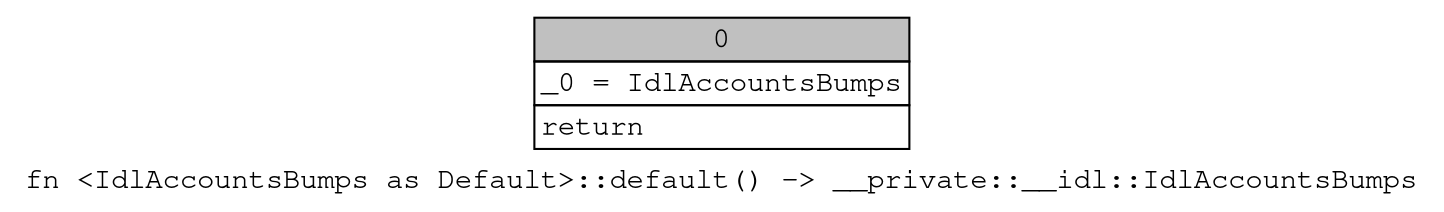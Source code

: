 digraph Mir_0_23617 {
    graph [fontname="Courier, monospace"];
    node [fontname="Courier, monospace"];
    edge [fontname="Courier, monospace"];
    label=<fn &lt;IdlAccountsBumps as Default&gt;::default() -&gt; __private::__idl::IdlAccountsBumps<br align="left"/>>;
    bb0__0_23617 [shape="none", label=<<table border="0" cellborder="1" cellspacing="0"><tr><td bgcolor="gray" align="center" colspan="1">0</td></tr><tr><td align="left" balign="left">_0 = IdlAccountsBumps<br/></td></tr><tr><td align="left">return</td></tr></table>>];
}
